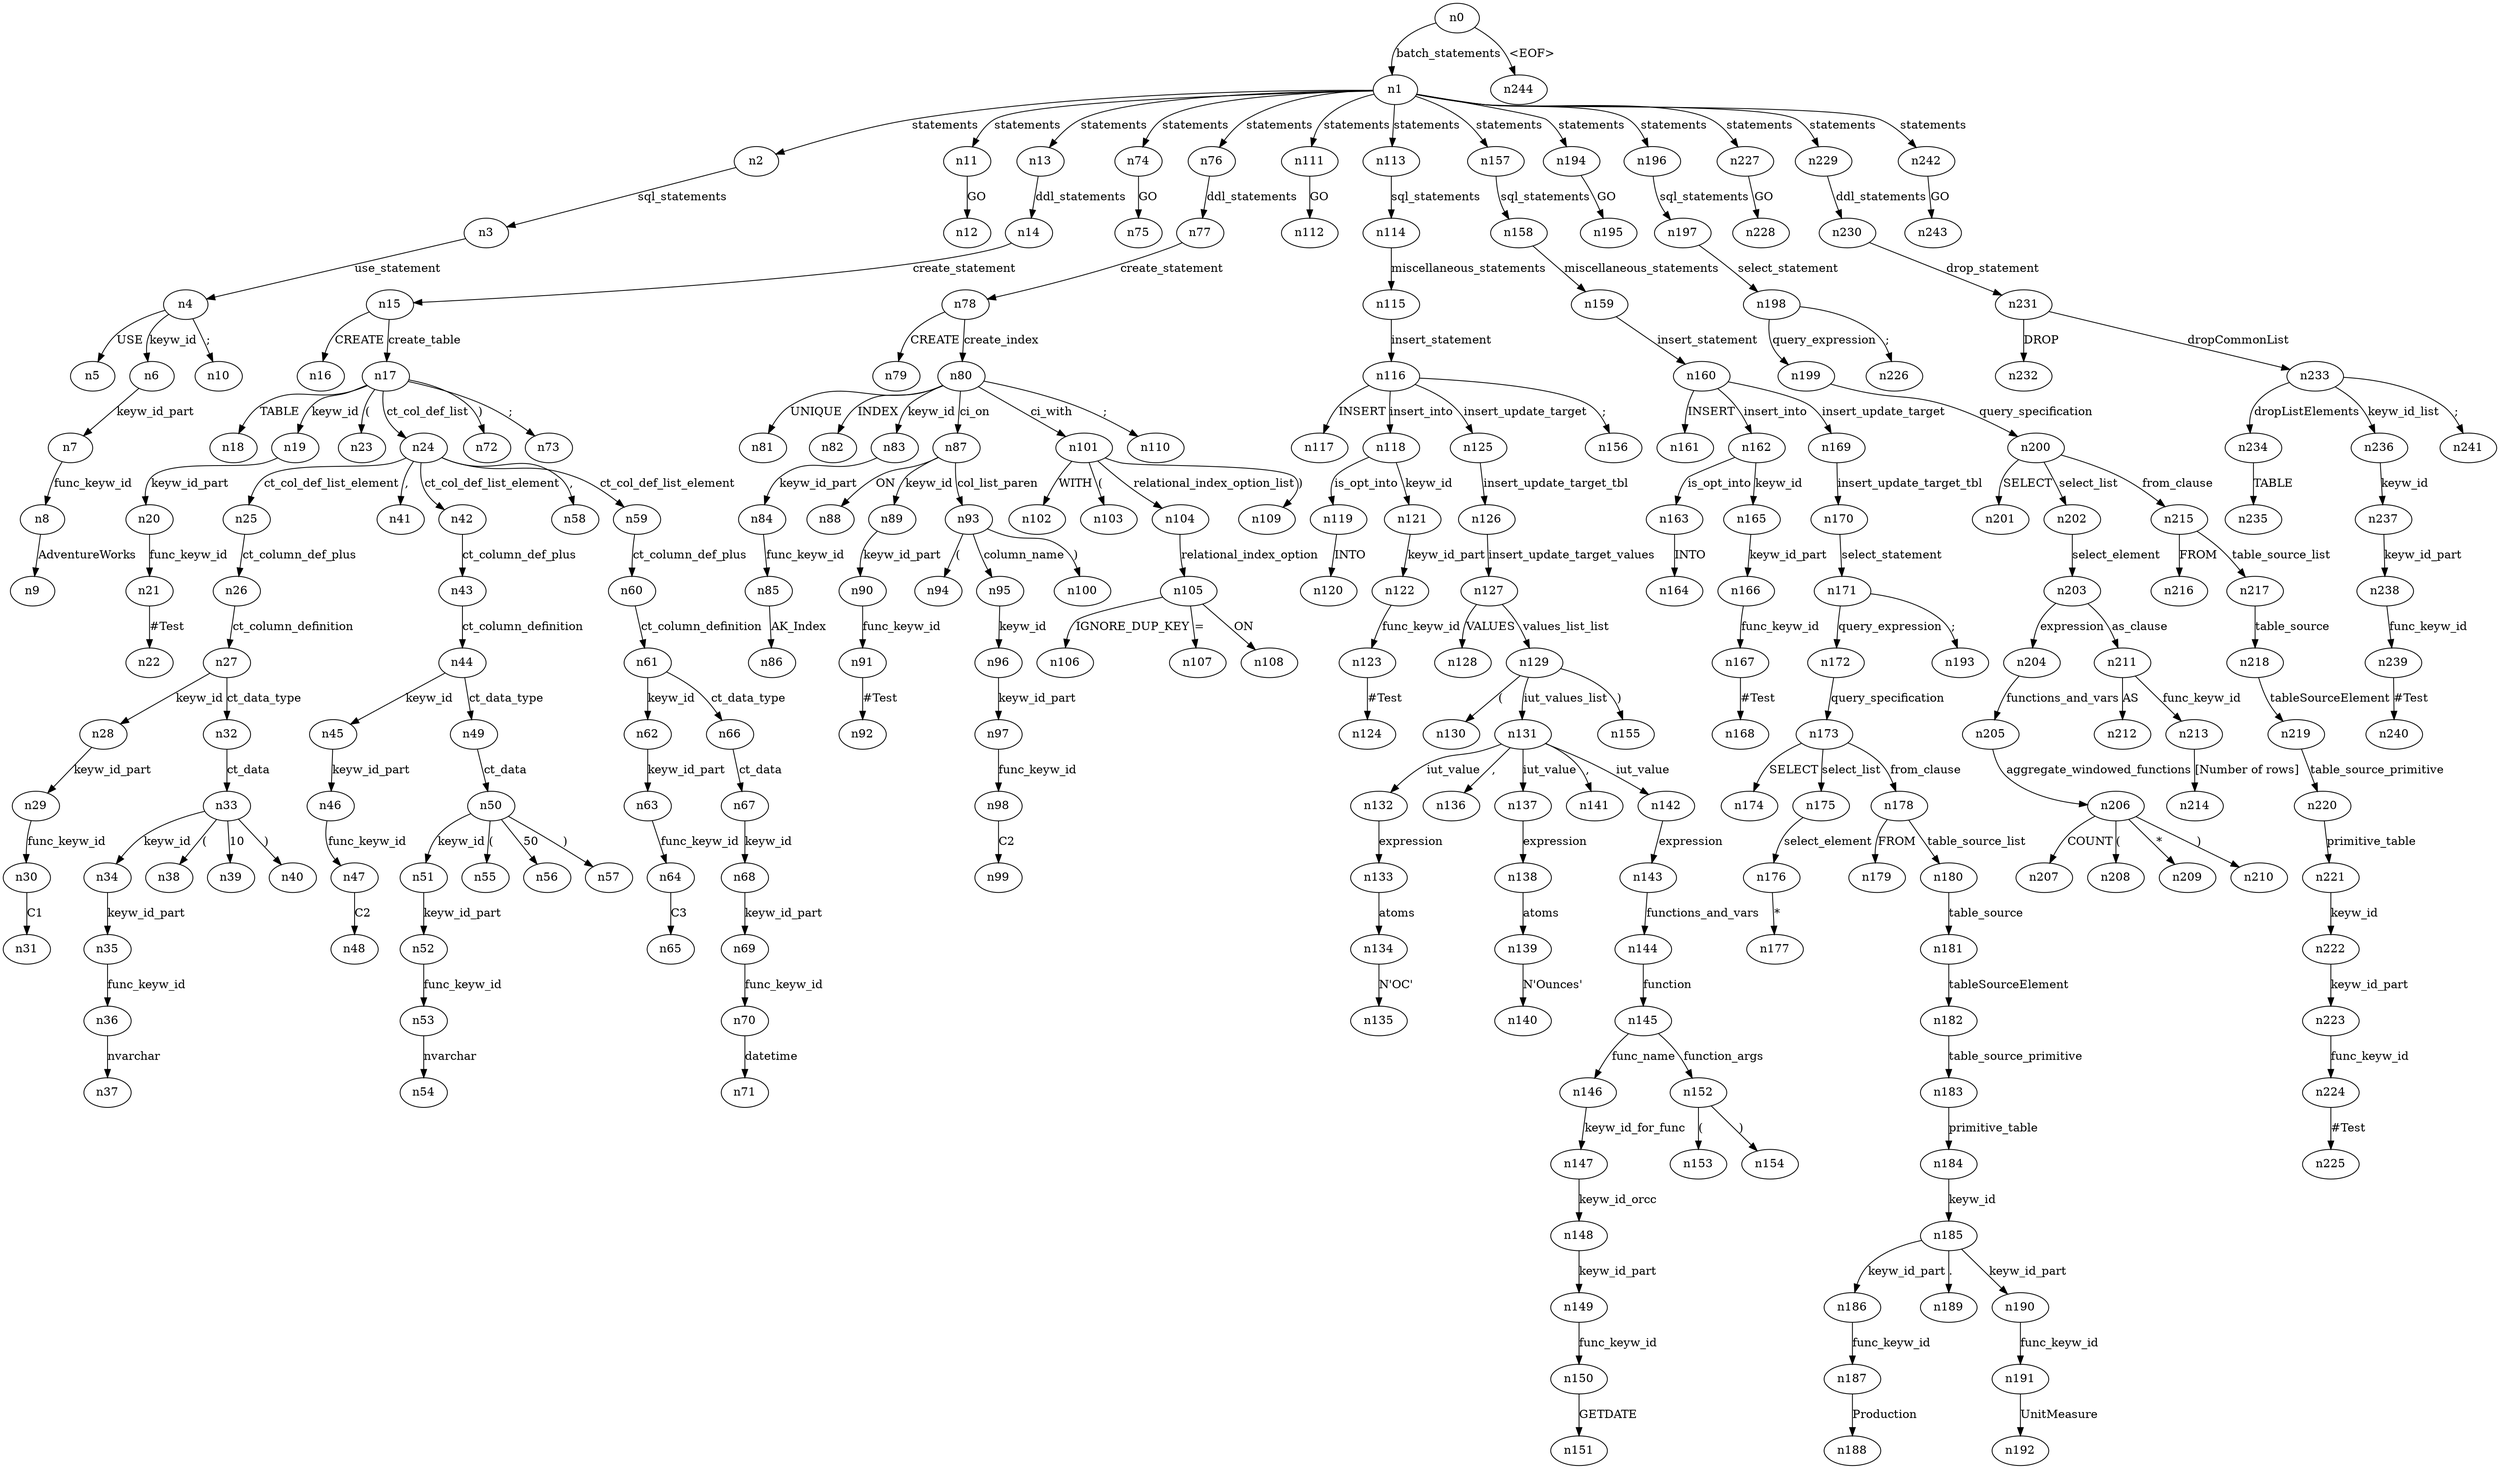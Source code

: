 digraph ParseTree {
  n0 -> n1 [label="batch_statements"];
  n1 -> n2 [label="statements"];
  n2 -> n3 [label="sql_statements"];
  n3 -> n4 [label="use_statement"];
  n4 -> n5 [label="USE"];
  n4 -> n6 [label="keyw_id"];
  n6 -> n7 [label="keyw_id_part"];
  n7 -> n8 [label="func_keyw_id"];
  n8 -> n9 [label="AdventureWorks"];
  n4 -> n10 [label=";"];
  n1 -> n11 [label="statements"];
  n11 -> n12 [label="GO"];
  n1 -> n13 [label="statements"];
  n13 -> n14 [label="ddl_statements"];
  n14 -> n15 [label="create_statement"];
  n15 -> n16 [label="CREATE"];
  n15 -> n17 [label="create_table"];
  n17 -> n18 [label="TABLE"];
  n17 -> n19 [label="keyw_id"];
  n19 -> n20 [label="keyw_id_part"];
  n20 -> n21 [label="func_keyw_id"];
  n21 -> n22 [label="#Test"];
  n17 -> n23 [label="("];
  n17 -> n24 [label="ct_col_def_list"];
  n24 -> n25 [label="ct_col_def_list_element"];
  n25 -> n26 [label="ct_column_def_plus"];
  n26 -> n27 [label="ct_column_definition"];
  n27 -> n28 [label="keyw_id"];
  n28 -> n29 [label="keyw_id_part"];
  n29 -> n30 [label="func_keyw_id"];
  n30 -> n31 [label="C1"];
  n27 -> n32 [label="ct_data_type"];
  n32 -> n33 [label="ct_data"];
  n33 -> n34 [label="keyw_id"];
  n34 -> n35 [label="keyw_id_part"];
  n35 -> n36 [label="func_keyw_id"];
  n36 -> n37 [label="nvarchar"];
  n33 -> n38 [label="("];
  n33 -> n39 [label="10"];
  n33 -> n40 [label=")"];
  n24 -> n41 [label=","];
  n24 -> n42 [label="ct_col_def_list_element"];
  n42 -> n43 [label="ct_column_def_plus"];
  n43 -> n44 [label="ct_column_definition"];
  n44 -> n45 [label="keyw_id"];
  n45 -> n46 [label="keyw_id_part"];
  n46 -> n47 [label="func_keyw_id"];
  n47 -> n48 [label="C2"];
  n44 -> n49 [label="ct_data_type"];
  n49 -> n50 [label="ct_data"];
  n50 -> n51 [label="keyw_id"];
  n51 -> n52 [label="keyw_id_part"];
  n52 -> n53 [label="func_keyw_id"];
  n53 -> n54 [label="nvarchar"];
  n50 -> n55 [label="("];
  n50 -> n56 [label="50"];
  n50 -> n57 [label=")"];
  n24 -> n58 [label=","];
  n24 -> n59 [label="ct_col_def_list_element"];
  n59 -> n60 [label="ct_column_def_plus"];
  n60 -> n61 [label="ct_column_definition"];
  n61 -> n62 [label="keyw_id"];
  n62 -> n63 [label="keyw_id_part"];
  n63 -> n64 [label="func_keyw_id"];
  n64 -> n65 [label="C3"];
  n61 -> n66 [label="ct_data_type"];
  n66 -> n67 [label="ct_data"];
  n67 -> n68 [label="keyw_id"];
  n68 -> n69 [label="keyw_id_part"];
  n69 -> n70 [label="func_keyw_id"];
  n70 -> n71 [label="datetime"];
  n17 -> n72 [label=")"];
  n17 -> n73 [label=";"];
  n1 -> n74 [label="statements"];
  n74 -> n75 [label="GO"];
  n1 -> n76 [label="statements"];
  n76 -> n77 [label="ddl_statements"];
  n77 -> n78 [label="create_statement"];
  n78 -> n79 [label="CREATE"];
  n78 -> n80 [label="create_index"];
  n80 -> n81 [label="UNIQUE"];
  n80 -> n82 [label="INDEX"];
  n80 -> n83 [label="keyw_id"];
  n83 -> n84 [label="keyw_id_part"];
  n84 -> n85 [label="func_keyw_id"];
  n85 -> n86 [label="AK_Index"];
  n80 -> n87 [label="ci_on"];
  n87 -> n88 [label="ON"];
  n87 -> n89 [label="keyw_id"];
  n89 -> n90 [label="keyw_id_part"];
  n90 -> n91 [label="func_keyw_id"];
  n91 -> n92 [label="#Test"];
  n87 -> n93 [label="col_list_paren"];
  n93 -> n94 [label="("];
  n93 -> n95 [label="column_name"];
  n95 -> n96 [label="keyw_id"];
  n96 -> n97 [label="keyw_id_part"];
  n97 -> n98 [label="func_keyw_id"];
  n98 -> n99 [label="C2"];
  n93 -> n100 [label=")"];
  n80 -> n101 [label="ci_with"];
  n101 -> n102 [label="WITH"];
  n101 -> n103 [label="("];
  n101 -> n104 [label="relational_index_option_list"];
  n104 -> n105 [label="relational_index_option"];
  n105 -> n106 [label="IGNORE_DUP_KEY"];
  n105 -> n107 [label="="];
  n105 -> n108 [label="ON"];
  n101 -> n109 [label=")"];
  n80 -> n110 [label=";"];
  n1 -> n111 [label="statements"];
  n111 -> n112 [label="GO"];
  n1 -> n113 [label="statements"];
  n113 -> n114 [label="sql_statements"];
  n114 -> n115 [label="miscellaneous_statements"];
  n115 -> n116 [label="insert_statement"];
  n116 -> n117 [label="INSERT"];
  n116 -> n118 [label="insert_into"];
  n118 -> n119 [label="is_opt_into"];
  n119 -> n120 [label="INTO"];
  n118 -> n121 [label="keyw_id"];
  n121 -> n122 [label="keyw_id_part"];
  n122 -> n123 [label="func_keyw_id"];
  n123 -> n124 [label="#Test"];
  n116 -> n125 [label="insert_update_target"];
  n125 -> n126 [label="insert_update_target_tbl"];
  n126 -> n127 [label="insert_update_target_values"];
  n127 -> n128 [label="VALUES"];
  n127 -> n129 [label="values_list_list"];
  n129 -> n130 [label="("];
  n129 -> n131 [label="iut_values_list"];
  n131 -> n132 [label="iut_value"];
  n132 -> n133 [label="expression"];
  n133 -> n134 [label="atoms"];
  n134 -> n135 [label="N'OC'"];
  n131 -> n136 [label=","];
  n131 -> n137 [label="iut_value"];
  n137 -> n138 [label="expression"];
  n138 -> n139 [label="atoms"];
  n139 -> n140 [label="N'Ounces'"];
  n131 -> n141 [label=","];
  n131 -> n142 [label="iut_value"];
  n142 -> n143 [label="expression"];
  n143 -> n144 [label="functions_and_vars"];
  n144 -> n145 [label="function"];
  n145 -> n146 [label="func_name"];
  n146 -> n147 [label="keyw_id_for_func"];
  n147 -> n148 [label="keyw_id_orcc"];
  n148 -> n149 [label="keyw_id_part"];
  n149 -> n150 [label="func_keyw_id"];
  n150 -> n151 [label="GETDATE"];
  n145 -> n152 [label="function_args"];
  n152 -> n153 [label="("];
  n152 -> n154 [label=")"];
  n129 -> n155 [label=")"];
  n116 -> n156 [label=";"];
  n1 -> n157 [label="statements"];
  n157 -> n158 [label="sql_statements"];
  n158 -> n159 [label="miscellaneous_statements"];
  n159 -> n160 [label="insert_statement"];
  n160 -> n161 [label="INSERT"];
  n160 -> n162 [label="insert_into"];
  n162 -> n163 [label="is_opt_into"];
  n163 -> n164 [label="INTO"];
  n162 -> n165 [label="keyw_id"];
  n165 -> n166 [label="keyw_id_part"];
  n166 -> n167 [label="func_keyw_id"];
  n167 -> n168 [label="#Test"];
  n160 -> n169 [label="insert_update_target"];
  n169 -> n170 [label="insert_update_target_tbl"];
  n170 -> n171 [label="select_statement"];
  n171 -> n172 [label="query_expression"];
  n172 -> n173 [label="query_specification"];
  n173 -> n174 [label="SELECT"];
  n173 -> n175 [label="select_list"];
  n175 -> n176 [label="select_element"];
  n176 -> n177 [label="*"];
  n173 -> n178 [label="from_clause"];
  n178 -> n179 [label="FROM"];
  n178 -> n180 [label="table_source_list"];
  n180 -> n181 [label="table_source"];
  n181 -> n182 [label="tableSourceElement"];
  n182 -> n183 [label="table_source_primitive"];
  n183 -> n184 [label="primitive_table"];
  n184 -> n185 [label="keyw_id"];
  n185 -> n186 [label="keyw_id_part"];
  n186 -> n187 [label="func_keyw_id"];
  n187 -> n188 [label="Production"];
  n185 -> n189 [label="."];
  n185 -> n190 [label="keyw_id_part"];
  n190 -> n191 [label="func_keyw_id"];
  n191 -> n192 [label="UnitMeasure"];
  n171 -> n193 [label=";"];
  n1 -> n194 [label="statements"];
  n194 -> n195 [label="GO"];
  n1 -> n196 [label="statements"];
  n196 -> n197 [label="sql_statements"];
  n197 -> n198 [label="select_statement"];
  n198 -> n199 [label="query_expression"];
  n199 -> n200 [label="query_specification"];
  n200 -> n201 [label="SELECT"];
  n200 -> n202 [label="select_list"];
  n202 -> n203 [label="select_element"];
  n203 -> n204 [label="expression"];
  n204 -> n205 [label="functions_and_vars"];
  n205 -> n206 [label="aggregate_windowed_functions"];
  n206 -> n207 [label="COUNT"];
  n206 -> n208 [label="("];
  n206 -> n209 [label="*"];
  n206 -> n210 [label=")"];
  n203 -> n211 [label="as_clause"];
  n211 -> n212 [label="AS"];
  n211 -> n213 [label="func_keyw_id"];
  n213 -> n214 [label="[Number of rows]"];
  n200 -> n215 [label="from_clause"];
  n215 -> n216 [label="FROM"];
  n215 -> n217 [label="table_source_list"];
  n217 -> n218 [label="table_source"];
  n218 -> n219 [label="tableSourceElement"];
  n219 -> n220 [label="table_source_primitive"];
  n220 -> n221 [label="primitive_table"];
  n221 -> n222 [label="keyw_id"];
  n222 -> n223 [label="keyw_id_part"];
  n223 -> n224 [label="func_keyw_id"];
  n224 -> n225 [label="#Test"];
  n198 -> n226 [label=";"];
  n1 -> n227 [label="statements"];
  n227 -> n228 [label="GO"];
  n1 -> n229 [label="statements"];
  n229 -> n230 [label="ddl_statements"];
  n230 -> n231 [label="drop_statement"];
  n231 -> n232 [label="DROP"];
  n231 -> n233 [label="dropCommonList"];
  n233 -> n234 [label="dropListElements"];
  n234 -> n235 [label="TABLE"];
  n233 -> n236 [label="keyw_id_list"];
  n236 -> n237 [label="keyw_id"];
  n237 -> n238 [label="keyw_id_part"];
  n238 -> n239 [label="func_keyw_id"];
  n239 -> n240 [label="#Test"];
  n233 -> n241 [label=";"];
  n1 -> n242 [label="statements"];
  n242 -> n243 [label="GO"];
  n0 -> n244 [label="<EOF>"];
}